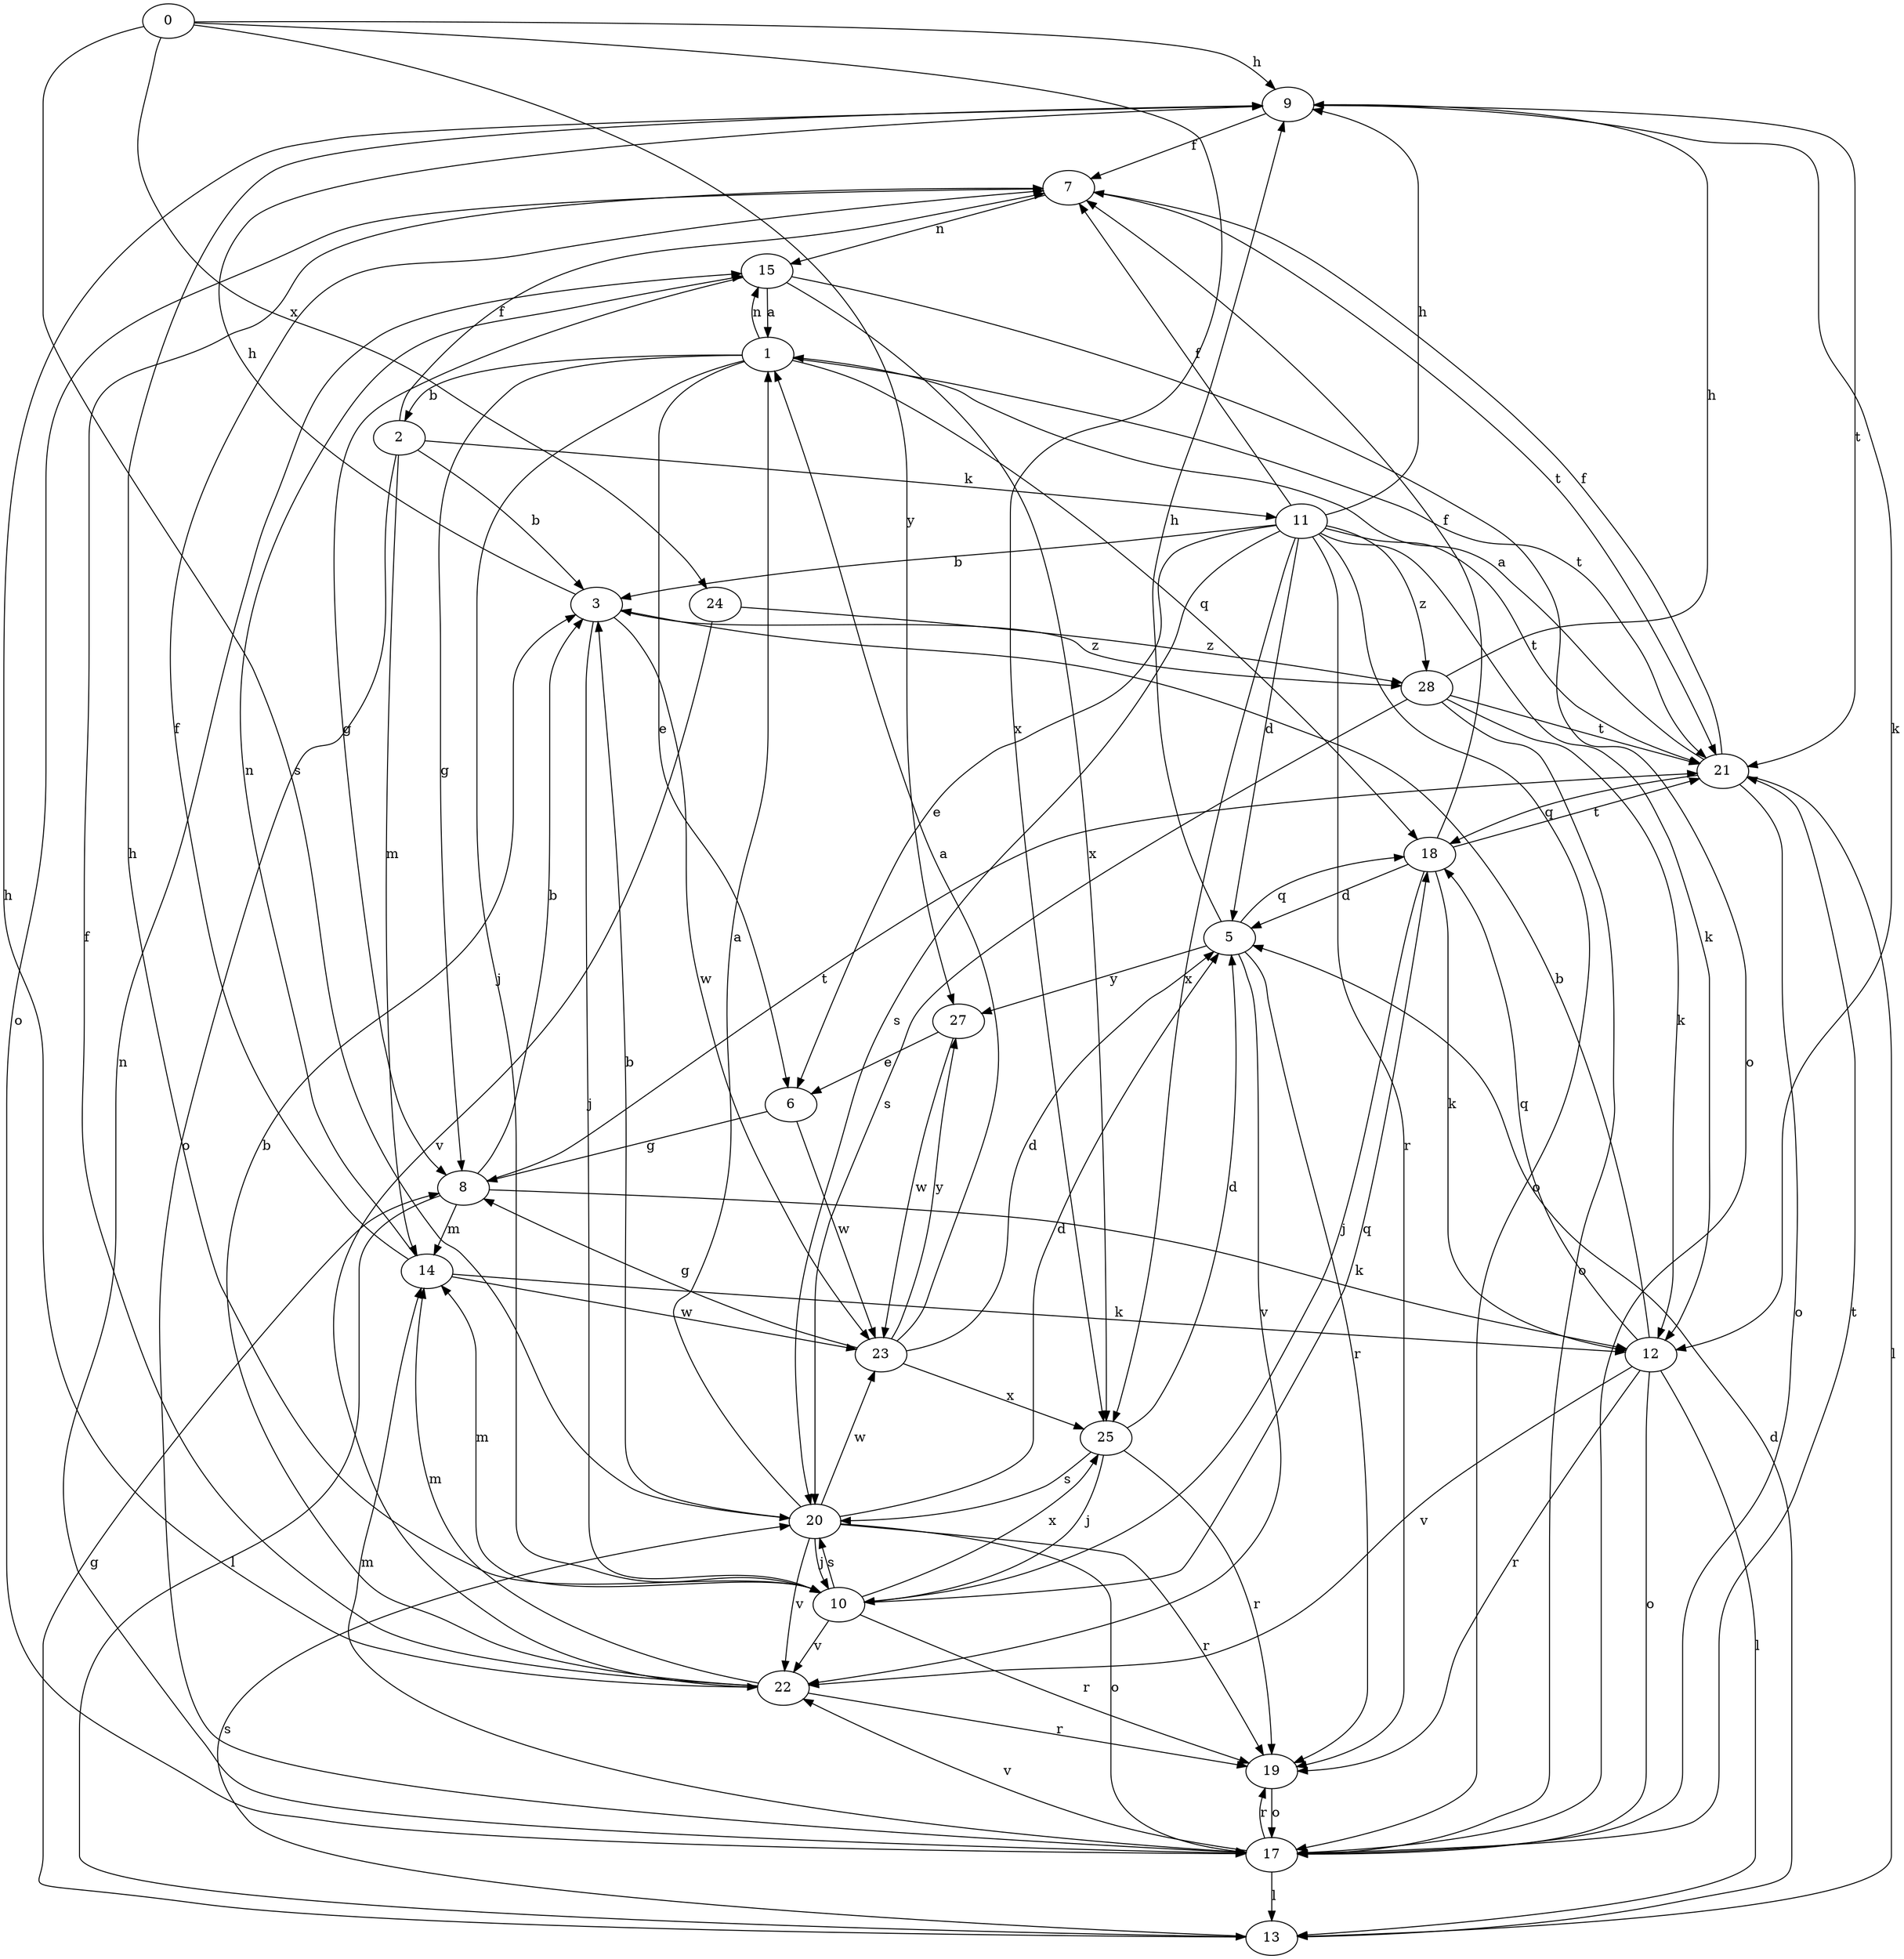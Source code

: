 strict digraph  {
0;
1;
2;
3;
5;
6;
7;
8;
9;
10;
11;
12;
13;
14;
15;
17;
18;
19;
20;
21;
22;
23;
24;
25;
27;
28;
0 -> 9  [label=h];
0 -> 20  [label=s];
0 -> 24  [label=x];
0 -> 25  [label=x];
0 -> 27  [label=y];
1 -> 2  [label=b];
1 -> 6  [label=e];
1 -> 8  [label=g];
1 -> 10  [label=j];
1 -> 15  [label=n];
1 -> 18  [label=q];
1 -> 21  [label=t];
2 -> 3  [label=b];
2 -> 7  [label=f];
2 -> 11  [label=k];
2 -> 14  [label=m];
2 -> 17  [label=o];
3 -> 9  [label=h];
3 -> 10  [label=j];
3 -> 23  [label=w];
3 -> 28  [label=z];
5 -> 9  [label=h];
5 -> 18  [label=q];
5 -> 19  [label=r];
5 -> 22  [label=v];
5 -> 27  [label=y];
6 -> 8  [label=g];
6 -> 23  [label=w];
7 -> 15  [label=n];
7 -> 17  [label=o];
7 -> 21  [label=t];
8 -> 3  [label=b];
8 -> 12  [label=k];
8 -> 13  [label=l];
8 -> 14  [label=m];
8 -> 21  [label=t];
9 -> 7  [label=f];
9 -> 12  [label=k];
9 -> 21  [label=t];
10 -> 9  [label=h];
10 -> 14  [label=m];
10 -> 18  [label=q];
10 -> 19  [label=r];
10 -> 20  [label=s];
10 -> 22  [label=v];
10 -> 25  [label=x];
11 -> 3  [label=b];
11 -> 5  [label=d];
11 -> 6  [label=e];
11 -> 7  [label=f];
11 -> 9  [label=h];
11 -> 12  [label=k];
11 -> 17  [label=o];
11 -> 19  [label=r];
11 -> 20  [label=s];
11 -> 21  [label=t];
11 -> 25  [label=x];
11 -> 28  [label=z];
12 -> 3  [label=b];
12 -> 13  [label=l];
12 -> 17  [label=o];
12 -> 18  [label=q];
12 -> 19  [label=r];
12 -> 22  [label=v];
13 -> 5  [label=d];
13 -> 8  [label=g];
13 -> 20  [label=s];
14 -> 7  [label=f];
14 -> 12  [label=k];
14 -> 15  [label=n];
14 -> 23  [label=w];
15 -> 1  [label=a];
15 -> 8  [label=g];
15 -> 17  [label=o];
15 -> 25  [label=x];
17 -> 13  [label=l];
17 -> 14  [label=m];
17 -> 15  [label=n];
17 -> 19  [label=r];
17 -> 21  [label=t];
17 -> 22  [label=v];
18 -> 5  [label=d];
18 -> 7  [label=f];
18 -> 10  [label=j];
18 -> 12  [label=k];
18 -> 21  [label=t];
19 -> 17  [label=o];
20 -> 1  [label=a];
20 -> 3  [label=b];
20 -> 5  [label=d];
20 -> 10  [label=j];
20 -> 17  [label=o];
20 -> 19  [label=r];
20 -> 22  [label=v];
20 -> 23  [label=w];
21 -> 1  [label=a];
21 -> 7  [label=f];
21 -> 13  [label=l];
21 -> 17  [label=o];
21 -> 18  [label=q];
22 -> 3  [label=b];
22 -> 7  [label=f];
22 -> 9  [label=h];
22 -> 14  [label=m];
22 -> 19  [label=r];
23 -> 1  [label=a];
23 -> 5  [label=d];
23 -> 8  [label=g];
23 -> 25  [label=x];
23 -> 27  [label=y];
24 -> 22  [label=v];
24 -> 28  [label=z];
25 -> 5  [label=d];
25 -> 10  [label=j];
25 -> 19  [label=r];
25 -> 20  [label=s];
27 -> 6  [label=e];
27 -> 23  [label=w];
28 -> 9  [label=h];
28 -> 12  [label=k];
28 -> 17  [label=o];
28 -> 20  [label=s];
28 -> 21  [label=t];
}
